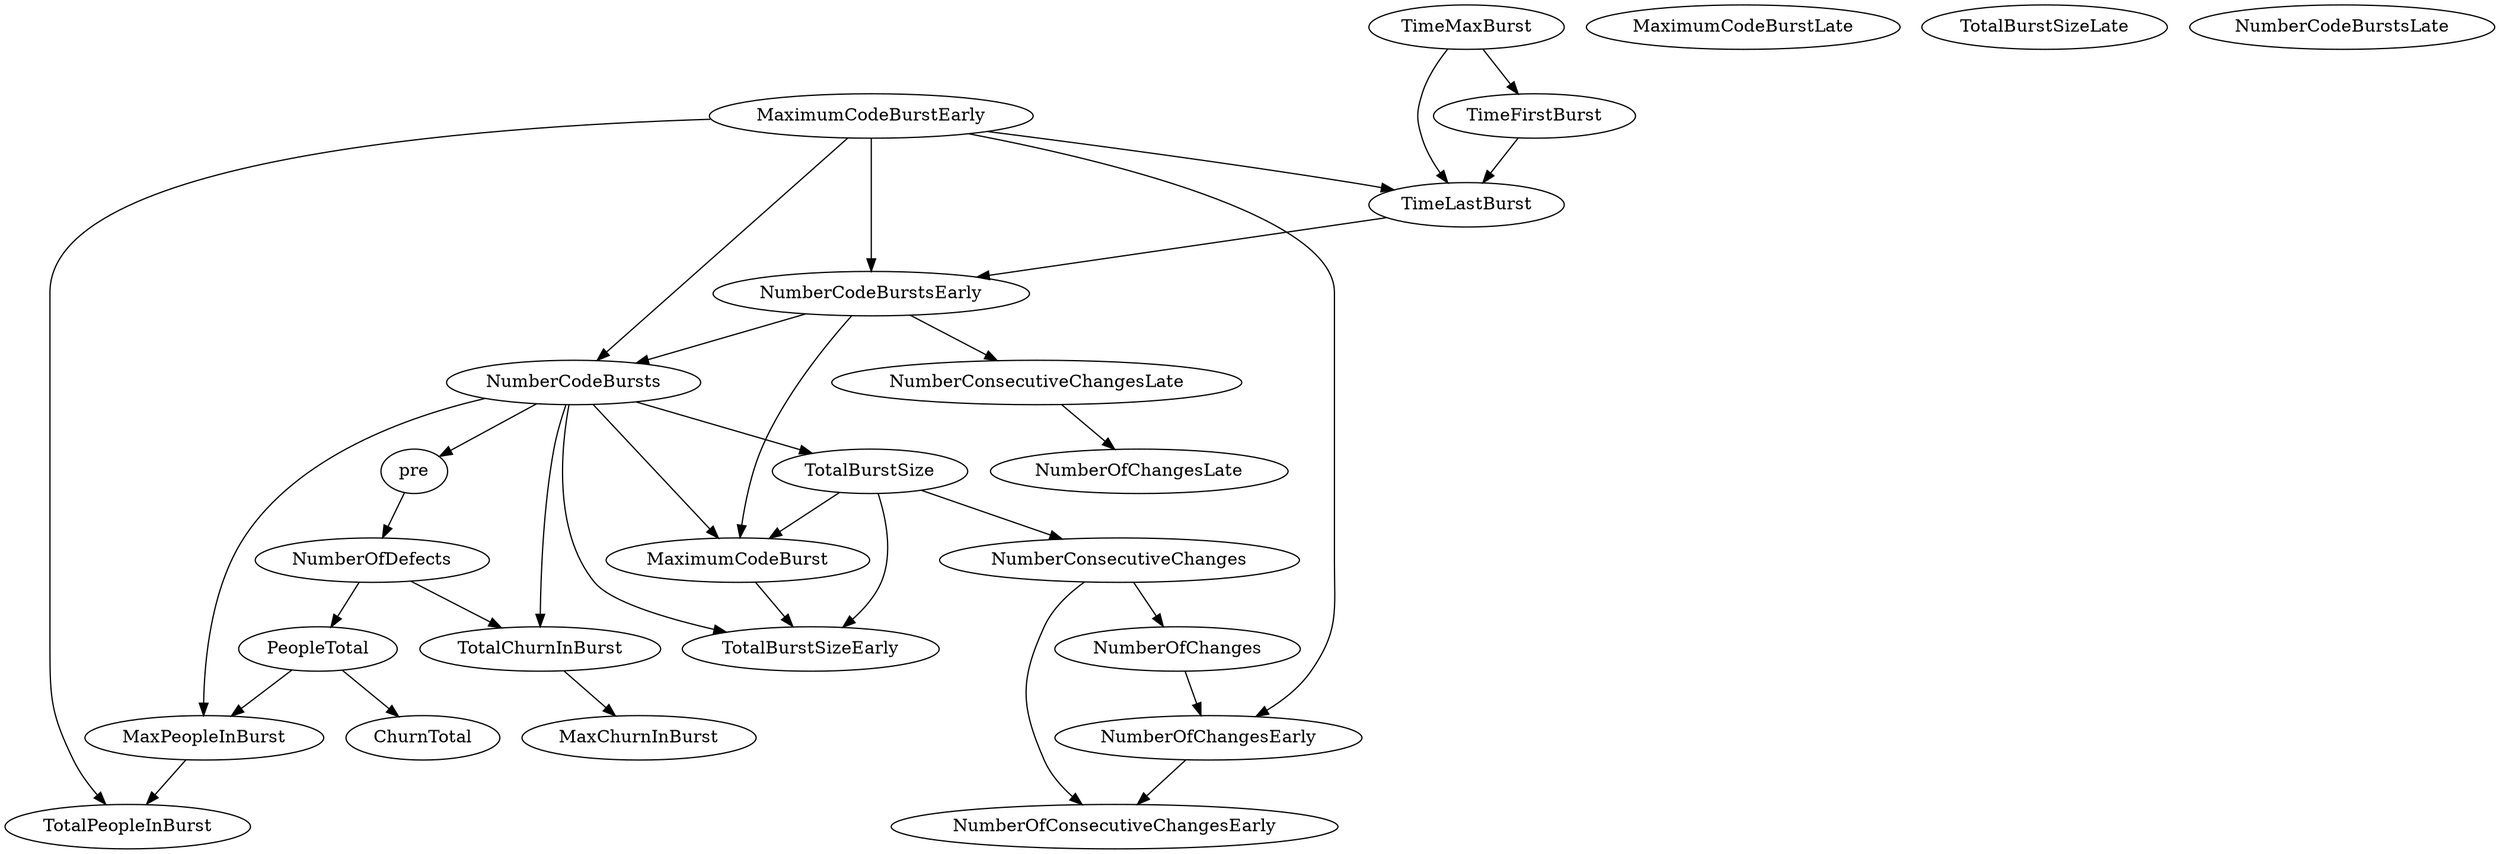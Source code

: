 digraph {
   TotalPeopleInBurst;
   MaximumCodeBurstLate;
   NumberOfChanges;
   MaxPeopleInBurst;
   TotalBurstSizeLate;
   NumberCodeBurstsLate;
   NumberOfChangesLate;
   NumberOfChangesEarly;
   MaxChurnInBurst;
   MaximumCodeBurstEarly;
   NumberCodeBurstsEarly;
   TimeFirstBurst;
   TotalChurnInBurst;
   ChurnTotal;
   MaximumCodeBurst;
   NumberOfConsecutiveChangesEarly;
   NumberConsecutiveChangesLate;
   TotalBurstSizeEarly;
   TotalBurstSize;
   TimeMaxBurst;
   NumberConsecutiveChanges;
   TimeLastBurst;
   NumberCodeBursts;
   PeopleTotal;
   pre;
   NumberOfDefects;
   NumberOfChanges -> NumberOfChangesEarly;
   MaxPeopleInBurst -> TotalPeopleInBurst;
   NumberOfChangesEarly -> NumberOfConsecutiveChangesEarly;
   MaximumCodeBurstEarly -> TotalPeopleInBurst;
   MaximumCodeBurstEarly -> NumberOfChangesEarly;
   MaximumCodeBurstEarly -> NumberCodeBurstsEarly;
   MaximumCodeBurstEarly -> TimeLastBurst;
   MaximumCodeBurstEarly -> NumberCodeBursts;
   NumberCodeBurstsEarly -> MaximumCodeBurst;
   NumberCodeBurstsEarly -> NumberConsecutiveChangesLate;
   NumberCodeBurstsEarly -> NumberCodeBursts;
   TimeFirstBurst -> TimeLastBurst;
   TotalChurnInBurst -> MaxChurnInBurst;
   MaximumCodeBurst -> TotalBurstSizeEarly;
   NumberConsecutiveChangesLate -> NumberOfChangesLate;
   TotalBurstSize -> MaximumCodeBurst;
   TotalBurstSize -> TotalBurstSizeEarly;
   TotalBurstSize -> NumberConsecutiveChanges;
   TimeMaxBurst -> TimeFirstBurst;
   TimeMaxBurst -> TimeLastBurst;
   NumberConsecutiveChanges -> NumberOfChanges;
   NumberConsecutiveChanges -> NumberOfConsecutiveChangesEarly;
   TimeLastBurst -> NumberCodeBurstsEarly;
   NumberCodeBursts -> MaxPeopleInBurst;
   NumberCodeBursts -> TotalChurnInBurst;
   NumberCodeBursts -> MaximumCodeBurst;
   NumberCodeBursts -> TotalBurstSizeEarly;
   NumberCodeBursts -> TotalBurstSize;
   NumberCodeBursts -> pre;
   PeopleTotal -> MaxPeopleInBurst;
   PeopleTotal -> ChurnTotal;
   pre -> NumberOfDefects;
   NumberOfDefects -> TotalChurnInBurst;
   NumberOfDefects -> PeopleTotal;
}
